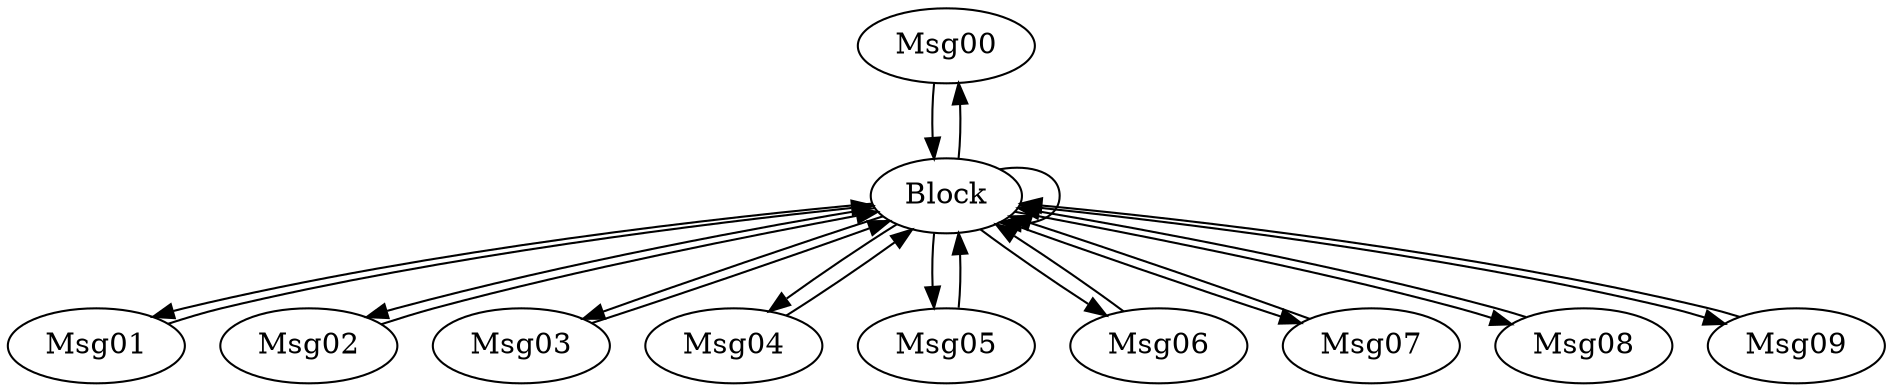 digraph "altdst-10" {
  node[cpu=0 fid=1 pattern="P-altdst-10" toffs=0 tvalid=0 vabs=0]
  Msg00 [type=tmsg par=0 evtno=10]
  Msg01 [type=tmsg par=1 evtno=11]
  Msg02 [type=tmsg par=2 evtno=12]
  Msg03 [type=tmsg par=3 evtno=13]
  Msg04 [type=tmsg par=4 evtno=14]
  Msg05 [type=tmsg par=5 evtno=15]
  Msg06 [type=tmsg par=6 evtno=16]
  Msg07 [type=tmsg par=7 evtno=17]
  Msg08 [type=tmsg par=8 evtno=18]
  Msg09 [type=tmsg par=9 evtno=19]
  Block [type=block tperiod=10000000 patentry=1 patexit=1]
  Block -> Block [type=defdst]
  Msg00 -> Block [type=defdst]
  Msg01 -> Block [type=defdst]
  Msg02 -> Block [type=defdst]
  Msg03 -> Block [type=defdst]
  Msg04 -> Block [type=defdst]
  Msg05 -> Block [type=defdst]
  Msg06 -> Block [type=defdst]
  Msg07 -> Block [type=defdst]
  Msg08 -> Block [type=defdst]
  Msg09 -> Block [type=defdst]
  Block -> Msg00 [type=altdst]
  Block -> Msg01 [type=altdst]
  Block -> Msg02 [type=altdst]
  Block -> Msg03 [type=altdst]
  Block -> Msg04 [type=altdst]
  Block -> Msg05 [type=altdst]
  Block -> Msg06 [type=altdst]
  Block -> Msg07 [type=altdst]
  Block -> Msg08 [type=altdst]
  Block -> Msg09 [type=altdst]
}
